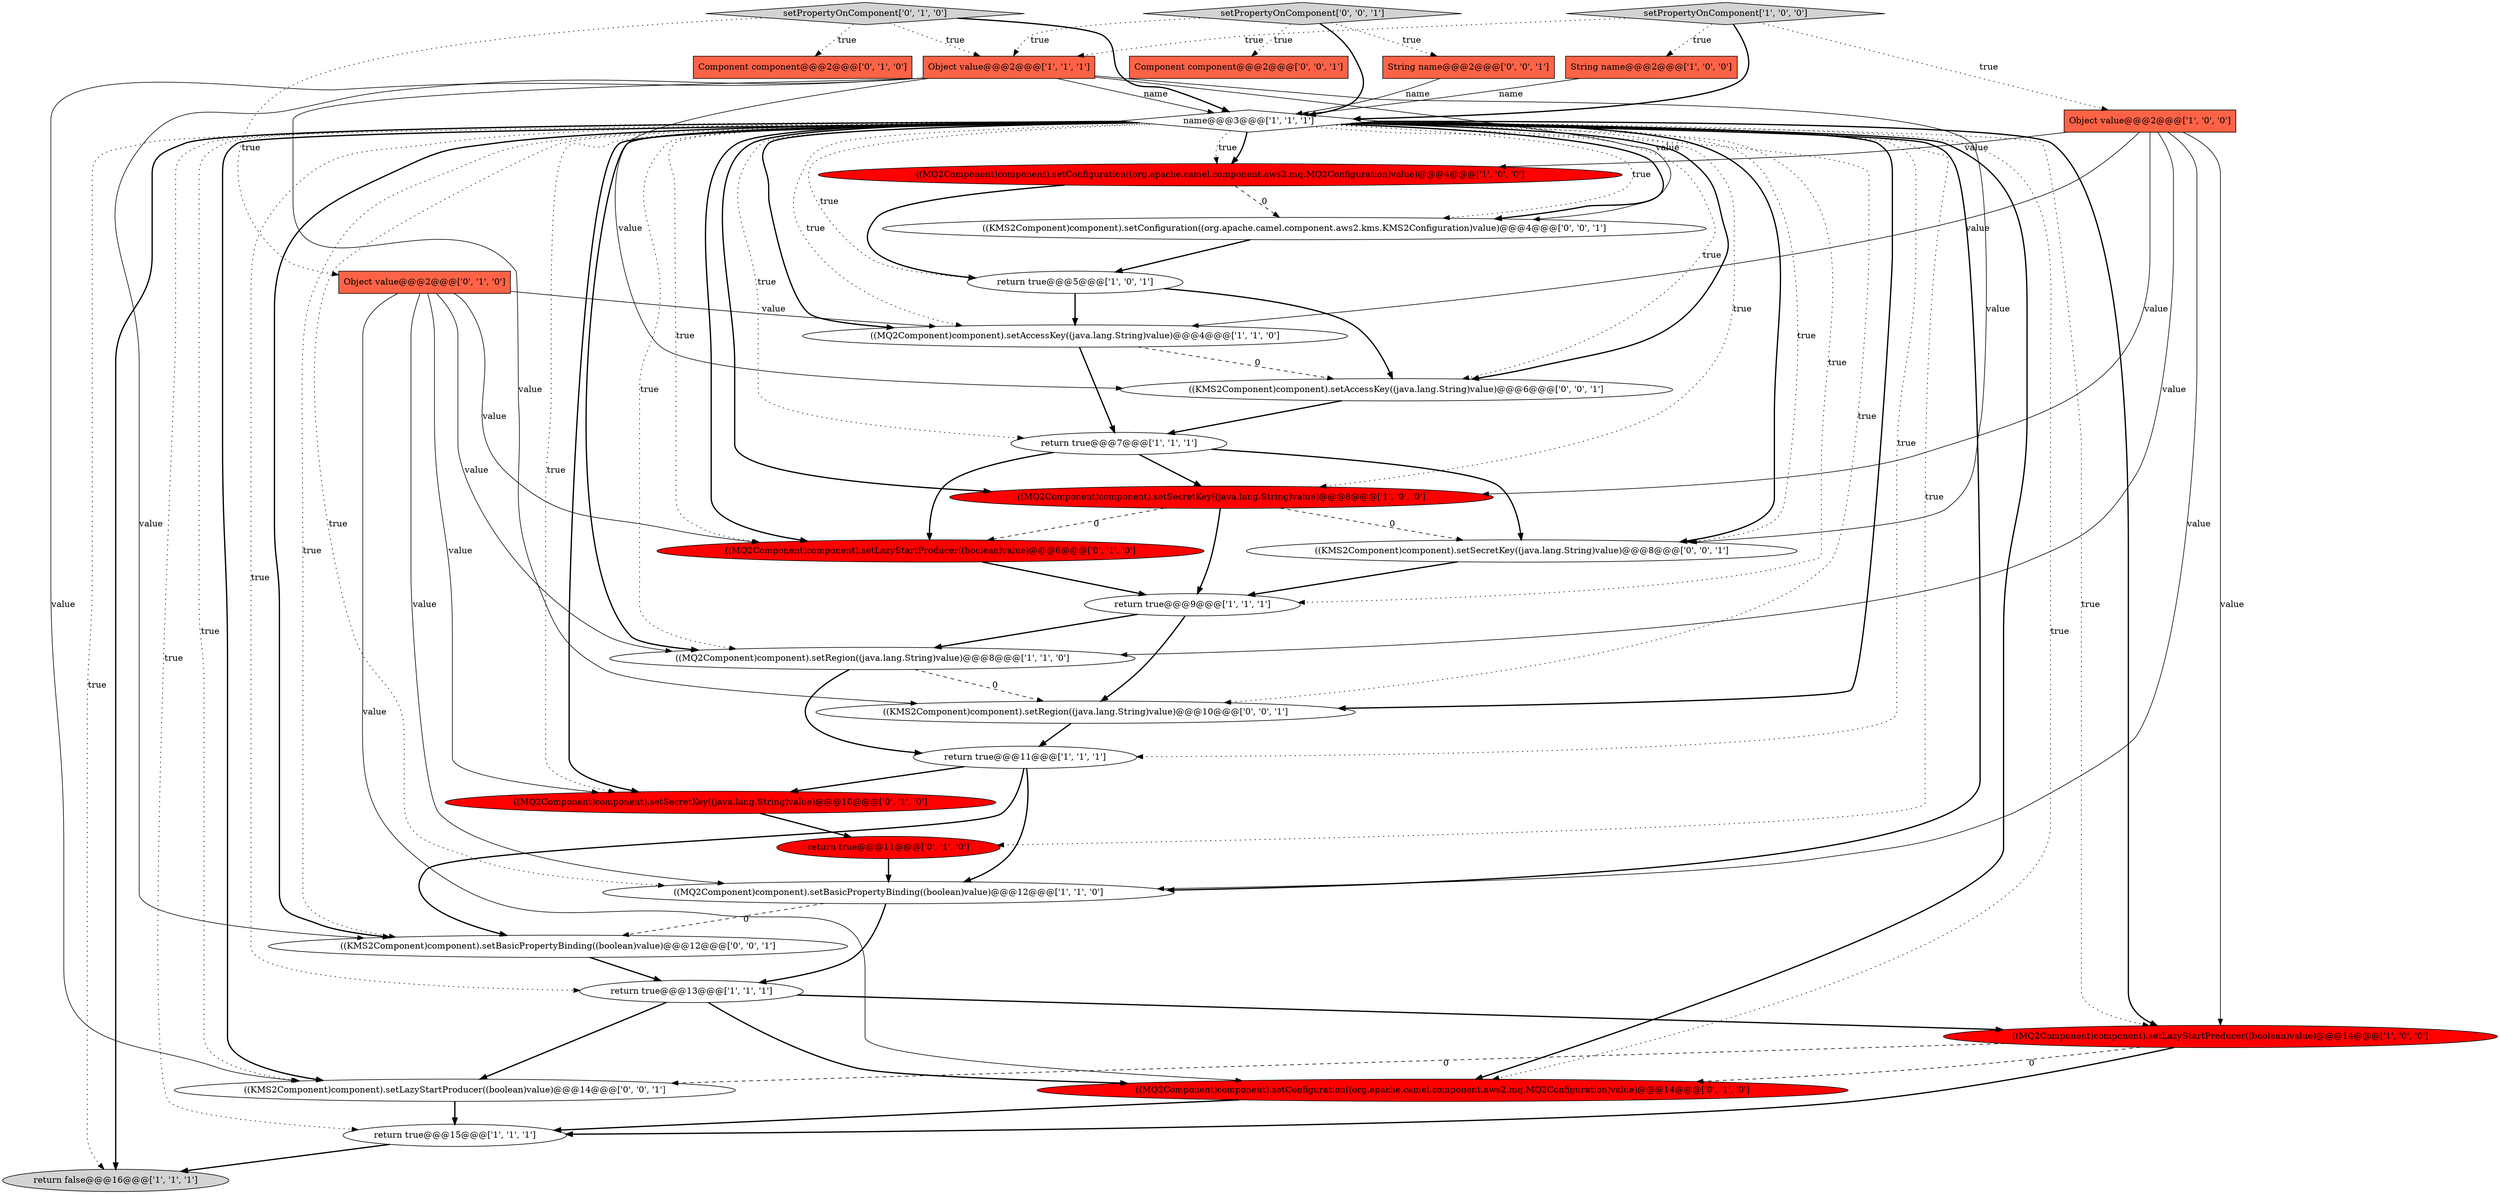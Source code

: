 digraph {
29 [style = filled, label = "((KMS2Component)component).setConfiguration((org.apache.camel.component.aws2.kms.KMS2Configuration)value)@@@4@@@['0', '0', '1']", fillcolor = white, shape = ellipse image = "AAA0AAABBB3BBB"];
19 [style = filled, label = "return true@@@11@@@['0', '1', '0']", fillcolor = red, shape = ellipse image = "AAA1AAABBB2BBB"];
6 [style = filled, label = "String name@@@2@@@['1', '0', '0']", fillcolor = tomato, shape = box image = "AAA0AAABBB1BBB"];
20 [style = filled, label = "Object value@@@2@@@['0', '1', '0']", fillcolor = tomato, shape = box image = "AAA0AAABBB2BBB"];
21 [style = filled, label = "((MQ2Component)component).setSecretKey((java.lang.String)value)@@@10@@@['0', '1', '0']", fillcolor = red, shape = ellipse image = "AAA1AAABBB2BBB"];
11 [style = filled, label = "((MQ2Component)component).setRegion((java.lang.String)value)@@@8@@@['1', '1', '0']", fillcolor = white, shape = ellipse image = "AAA0AAABBB1BBB"];
1 [style = filled, label = "Object value@@@2@@@['1', '0', '0']", fillcolor = tomato, shape = box image = "AAA0AAABBB1BBB"];
12 [style = filled, label = "return true@@@13@@@['1', '1', '1']", fillcolor = white, shape = ellipse image = "AAA0AAABBB1BBB"];
7 [style = filled, label = "return true@@@9@@@['1', '1', '1']", fillcolor = white, shape = ellipse image = "AAA0AAABBB1BBB"];
31 [style = filled, label = "((KMS2Component)component).setBasicPropertyBinding((boolean)value)@@@12@@@['0', '0', '1']", fillcolor = white, shape = ellipse image = "AAA0AAABBB3BBB"];
23 [style = filled, label = "((MQ2Component)component).setLazyStartProducer((boolean)value)@@@6@@@['0', '1', '0']", fillcolor = red, shape = ellipse image = "AAA1AAABBB2BBB"];
25 [style = filled, label = "String name@@@2@@@['0', '0', '1']", fillcolor = tomato, shape = box image = "AAA0AAABBB3BBB"];
28 [style = filled, label = "Component component@@@2@@@['0', '0', '1']", fillcolor = tomato, shape = box image = "AAA0AAABBB3BBB"];
3 [style = filled, label = "setPropertyOnComponent['1', '0', '0']", fillcolor = lightgray, shape = diamond image = "AAA0AAABBB1BBB"];
16 [style = filled, label = "Object value@@@2@@@['1', '1', '1']", fillcolor = tomato, shape = box image = "AAA0AAABBB1BBB"];
17 [style = filled, label = "return true@@@5@@@['1', '0', '1']", fillcolor = white, shape = ellipse image = "AAA0AAABBB1BBB"];
27 [style = filled, label = "((KMS2Component)component).setRegion((java.lang.String)value)@@@10@@@['0', '0', '1']", fillcolor = white, shape = ellipse image = "AAA0AAABBB3BBB"];
18 [style = filled, label = "setPropertyOnComponent['0', '1', '0']", fillcolor = lightgray, shape = diamond image = "AAA0AAABBB2BBB"];
24 [style = filled, label = "((MQ2Component)component).setConfiguration((org.apache.camel.component.aws2.mq.MQ2Configuration)value)@@@14@@@['0', '1', '0']", fillcolor = red, shape = ellipse image = "AAA1AAABBB2BBB"];
30 [style = filled, label = "((KMS2Component)component).setAccessKey((java.lang.String)value)@@@6@@@['0', '0', '1']", fillcolor = white, shape = ellipse image = "AAA0AAABBB3BBB"];
13 [style = filled, label = "return false@@@16@@@['1', '1', '1']", fillcolor = lightgray, shape = ellipse image = "AAA0AAABBB1BBB"];
9 [style = filled, label = "((MQ2Component)component).setLazyStartProducer((boolean)value)@@@14@@@['1', '0', '0']", fillcolor = red, shape = ellipse image = "AAA1AAABBB1BBB"];
4 [style = filled, label = "((MQ2Component)component).setSecretKey((java.lang.String)value)@@@8@@@['1', '0', '0']", fillcolor = red, shape = ellipse image = "AAA1AAABBB1BBB"];
5 [style = filled, label = "return true@@@15@@@['1', '1', '1']", fillcolor = white, shape = ellipse image = "AAA0AAABBB1BBB"];
15 [style = filled, label = "return true@@@11@@@['1', '1', '1']", fillcolor = white, shape = ellipse image = "AAA0AAABBB1BBB"];
2 [style = filled, label = "return true@@@7@@@['1', '1', '1']", fillcolor = white, shape = ellipse image = "AAA0AAABBB1BBB"];
33 [style = filled, label = "((KMS2Component)component).setSecretKey((java.lang.String)value)@@@8@@@['0', '0', '1']", fillcolor = white, shape = ellipse image = "AAA0AAABBB3BBB"];
0 [style = filled, label = "((MQ2Component)component).setConfiguration((org.apache.camel.component.aws2.mq.MQ2Configuration)value)@@@4@@@['1', '0', '0']", fillcolor = red, shape = ellipse image = "AAA1AAABBB1BBB"];
10 [style = filled, label = "name@@@3@@@['1', '1', '1']", fillcolor = white, shape = diamond image = "AAA0AAABBB1BBB"];
8 [style = filled, label = "((MQ2Component)component).setBasicPropertyBinding((boolean)value)@@@12@@@['1', '1', '0']", fillcolor = white, shape = ellipse image = "AAA0AAABBB1BBB"];
26 [style = filled, label = "((KMS2Component)component).setLazyStartProducer((boolean)value)@@@14@@@['0', '0', '1']", fillcolor = white, shape = ellipse image = "AAA0AAABBB3BBB"];
14 [style = filled, label = "((MQ2Component)component).setAccessKey((java.lang.String)value)@@@4@@@['1', '1', '0']", fillcolor = white, shape = ellipse image = "AAA0AAABBB1BBB"];
22 [style = filled, label = "Component component@@@2@@@['0', '1', '0']", fillcolor = tomato, shape = box image = "AAA0AAABBB2BBB"];
32 [style = filled, label = "setPropertyOnComponent['0', '0', '1']", fillcolor = lightgray, shape = diamond image = "AAA0AAABBB3BBB"];
10->8 [style = dotted, label="true"];
32->28 [style = dotted, label="true"];
15->21 [style = bold, label=""];
10->24 [style = bold, label=""];
10->31 [style = dotted, label="true"];
6->10 [style = solid, label="name"];
1->4 [style = solid, label="value"];
1->8 [style = solid, label="value"];
18->20 [style = dotted, label="true"];
3->6 [style = dotted, label="true"];
12->9 [style = bold, label=""];
1->0 [style = solid, label="value"];
10->30 [style = dotted, label="true"];
4->33 [style = dashed, label="0"];
27->15 [style = bold, label=""];
10->29 [style = dotted, label="true"];
16->33 [style = solid, label="value"];
2->23 [style = bold, label=""];
32->25 [style = dotted, label="true"];
10->8 [style = bold, label=""];
17->14 [style = bold, label=""];
20->8 [style = solid, label="value"];
9->5 [style = bold, label=""];
10->4 [style = dotted, label="true"];
1->9 [style = solid, label="value"];
16->30 [style = solid, label="value"];
4->23 [style = dashed, label="0"];
1->11 [style = solid, label="value"];
16->26 [style = solid, label="value"];
10->11 [style = bold, label=""];
33->7 [style = bold, label=""];
7->11 [style = bold, label=""];
10->31 [style = bold, label=""];
21->19 [style = bold, label=""];
18->16 [style = dotted, label="true"];
10->14 [style = bold, label=""];
0->17 [style = bold, label=""];
16->10 [style = solid, label="name"];
10->26 [style = bold, label=""];
10->21 [style = bold, label=""];
16->27 [style = solid, label="value"];
2->4 [style = bold, label=""];
32->10 [style = bold, label=""];
24->5 [style = bold, label=""];
3->10 [style = bold, label=""];
16->29 [style = solid, label="value"];
10->23 [style = dotted, label="true"];
15->31 [style = bold, label=""];
10->24 [style = dotted, label="true"];
10->0 [style = bold, label=""];
20->23 [style = solid, label="value"];
2->33 [style = bold, label=""];
10->0 [style = dotted, label="true"];
10->26 [style = dotted, label="true"];
23->7 [style = bold, label=""];
3->1 [style = dotted, label="true"];
29->17 [style = bold, label=""];
1->14 [style = solid, label="value"];
12->24 [style = bold, label=""];
20->21 [style = solid, label="value"];
10->9 [style = dotted, label="true"];
31->12 [style = bold, label=""];
4->7 [style = bold, label=""];
10->17 [style = dotted, label="true"];
18->10 [style = bold, label=""];
10->13 [style = dotted, label="true"];
10->13 [style = bold, label=""];
10->2 [style = dotted, label="true"];
10->11 [style = dotted, label="true"];
10->23 [style = bold, label=""];
10->19 [style = dotted, label="true"];
5->13 [style = bold, label=""];
9->26 [style = dashed, label="0"];
0->29 [style = dashed, label="0"];
10->9 [style = bold, label=""];
14->2 [style = bold, label=""];
10->33 [style = bold, label=""];
11->27 [style = dashed, label="0"];
10->30 [style = bold, label=""];
15->8 [style = bold, label=""];
8->12 [style = bold, label=""];
20->24 [style = solid, label="value"];
18->22 [style = dotted, label="true"];
25->10 [style = solid, label="name"];
16->31 [style = solid, label="value"];
10->12 [style = dotted, label="true"];
9->24 [style = dashed, label="0"];
26->5 [style = bold, label=""];
10->27 [style = bold, label=""];
17->30 [style = bold, label=""];
12->26 [style = bold, label=""];
10->33 [style = dotted, label="true"];
10->5 [style = dotted, label="true"];
19->8 [style = bold, label=""];
11->15 [style = bold, label=""];
10->14 [style = dotted, label="true"];
10->15 [style = dotted, label="true"];
20->11 [style = solid, label="value"];
10->29 [style = bold, label=""];
14->30 [style = dashed, label="0"];
10->4 [style = bold, label=""];
7->27 [style = bold, label=""];
10->27 [style = dotted, label="true"];
20->14 [style = solid, label="value"];
8->31 [style = dashed, label="0"];
30->2 [style = bold, label=""];
32->16 [style = dotted, label="true"];
10->21 [style = dotted, label="true"];
10->7 [style = dotted, label="true"];
3->16 [style = dotted, label="true"];
}
